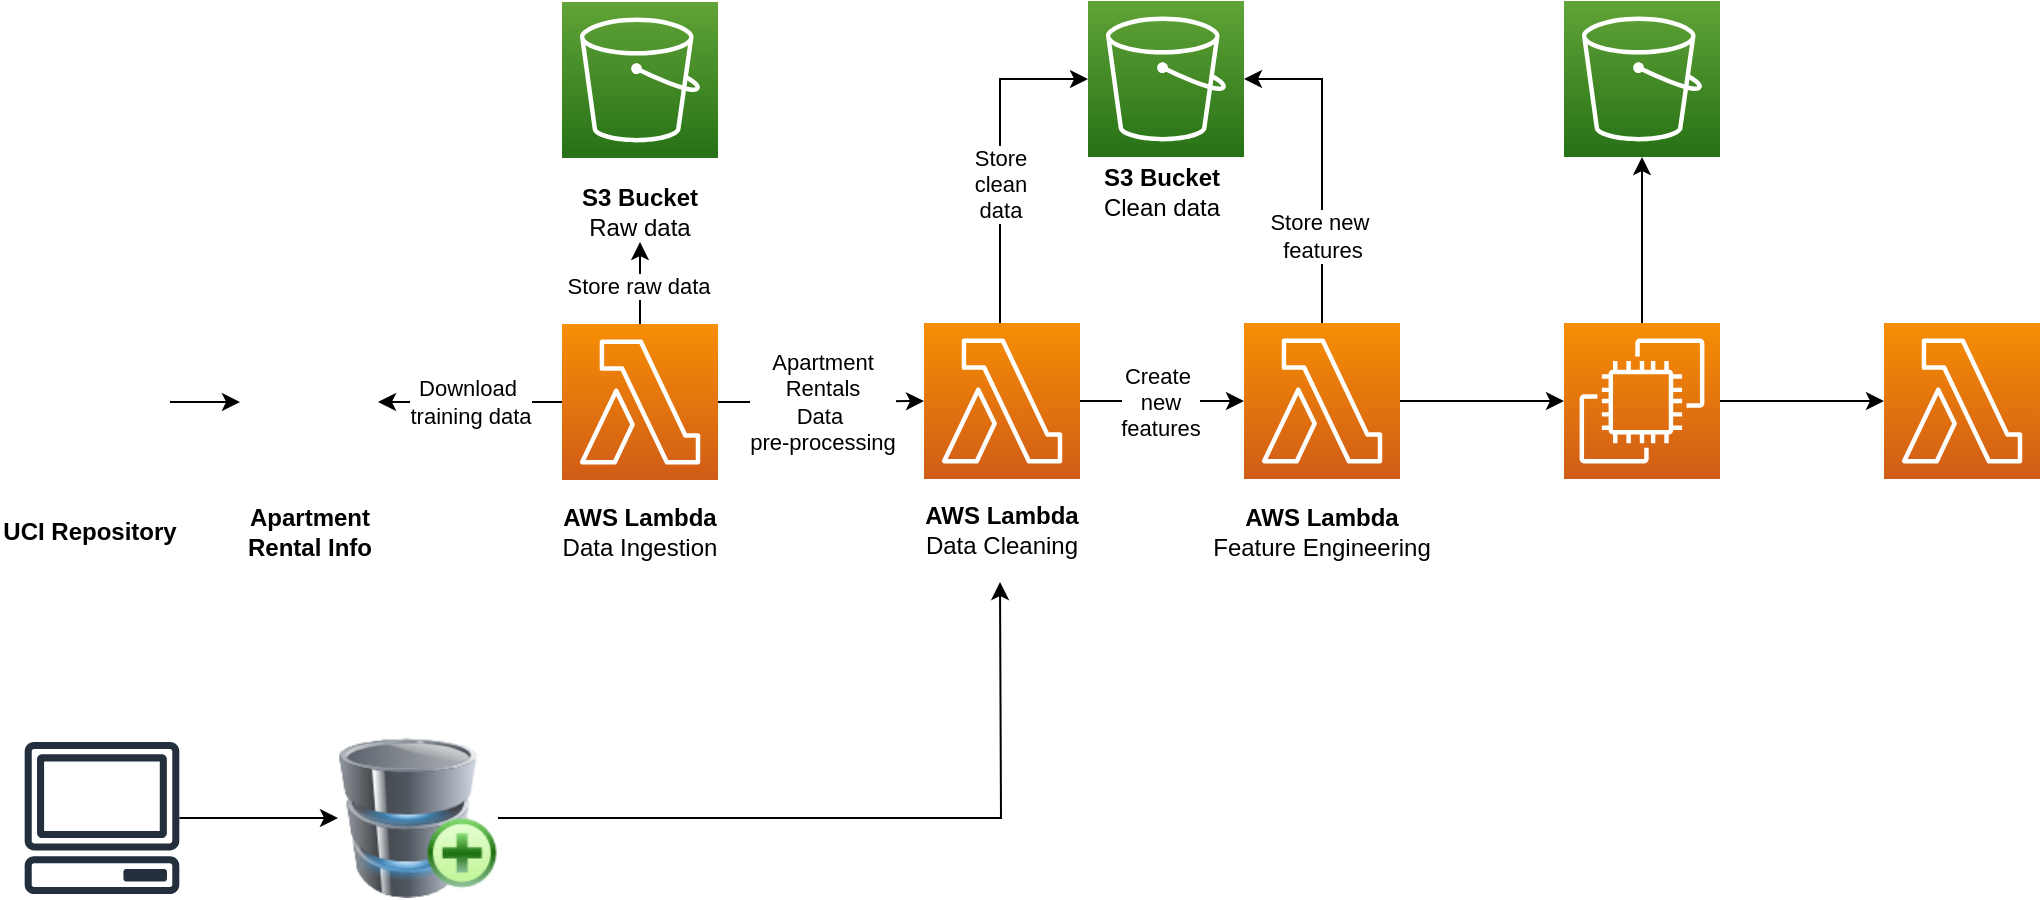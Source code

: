 <mxfile version="21.1.7" type="github">
  <diagram name="Page-1" id="hmHGNrrX6tI8VY92tGdb">
    <mxGraphModel dx="1482" dy="1638" grid="1" gridSize="10" guides="1" tooltips="1" connect="1" arrows="1" fold="1" page="1" pageScale="1" pageWidth="1100" pageHeight="850" math="0" shadow="0">
      <root>
        <mxCell id="0" />
        <mxCell id="1" parent="0" />
        <mxCell id="A8tMPaxrMUeHagMBRMTq-2" value="" style="sketch=0;points=[[0,0,0],[0.25,0,0],[0.5,0,0],[0.75,0,0],[1,0,0],[0,1,0],[0.25,1,0],[0.5,1,0],[0.75,1,0],[1,1,0],[0,0.25,0],[0,0.5,0],[0,0.75,0],[1,0.25,0],[1,0.5,0],[1,0.75,0]];outlineConnect=0;fontColor=#232F3E;gradientColor=#60A337;gradientDirection=north;fillColor=#277116;strokeColor=#ffffff;dashed=0;verticalLabelPosition=bottom;verticalAlign=top;align=center;html=1;fontSize=12;fontStyle=0;aspect=fixed;shape=mxgraph.aws4.resourceIcon;resIcon=mxgraph.aws4.s3;" vertex="1" parent="1">
          <mxGeometry x="321" width="78" height="78" as="geometry" />
        </mxCell>
        <mxCell id="A8tMPaxrMUeHagMBRMTq-7" value="" style="edgeStyle=orthogonalEdgeStyle;rounded=0;orthogonalLoop=1;jettySize=auto;html=1;entryX=0.5;entryY=1;entryDx=0;entryDy=0;" edge="1" parent="1" source="A8tMPaxrMUeHagMBRMTq-3" target="A8tMPaxrMUeHagMBRMTq-35">
          <mxGeometry relative="1" as="geometry" />
        </mxCell>
        <mxCell id="A8tMPaxrMUeHagMBRMTq-39" value="Store raw data" style="edgeLabel;html=1;align=center;verticalAlign=middle;resizable=0;points=[];" vertex="1" connectable="0" parent="A8tMPaxrMUeHagMBRMTq-7">
          <mxGeometry x="-0.049" y="1" relative="1" as="geometry">
            <mxPoint as="offset" />
          </mxGeometry>
        </mxCell>
        <mxCell id="A8tMPaxrMUeHagMBRMTq-11" value="Apartment &lt;br&gt;Rentals&lt;br&gt;Data&amp;nbsp;&lt;br&gt;pre-processing" style="edgeStyle=orthogonalEdgeStyle;rounded=0;orthogonalLoop=1;jettySize=auto;html=1;" edge="1" parent="1" source="A8tMPaxrMUeHagMBRMTq-3" target="A8tMPaxrMUeHagMBRMTq-8">
          <mxGeometry x="0.005" relative="1" as="geometry">
            <mxPoint as="offset" />
          </mxGeometry>
        </mxCell>
        <mxCell id="A8tMPaxrMUeHagMBRMTq-32" value="Download&amp;nbsp;&lt;br&gt;training data" style="edgeStyle=orthogonalEdgeStyle;rounded=0;orthogonalLoop=1;jettySize=auto;html=1;" edge="1" parent="1" source="A8tMPaxrMUeHagMBRMTq-3" target="A8tMPaxrMUeHagMBRMTq-30">
          <mxGeometry relative="1" as="geometry" />
        </mxCell>
        <mxCell id="A8tMPaxrMUeHagMBRMTq-3" value="" style="sketch=0;points=[[0,0,0],[0.25,0,0],[0.5,0,0],[0.75,0,0],[1,0,0],[0,1,0],[0.25,1,0],[0.5,1,0],[0.75,1,0],[1,1,0],[0,0.25,0],[0,0.5,0],[0,0.75,0],[1,0.25,0],[1,0.5,0],[1,0.75,0]];outlineConnect=0;fontColor=#232F3E;gradientColor=#F78E04;gradientDirection=north;fillColor=#D05C17;strokeColor=#ffffff;dashed=0;verticalLabelPosition=bottom;verticalAlign=top;align=center;html=1;fontSize=12;fontStyle=0;aspect=fixed;shape=mxgraph.aws4.resourceIcon;resIcon=mxgraph.aws4.lambda;" vertex="1" parent="1">
          <mxGeometry x="321" y="161" width="78" height="78" as="geometry" />
        </mxCell>
        <mxCell id="A8tMPaxrMUeHagMBRMTq-33" value="" style="edgeStyle=orthogonalEdgeStyle;rounded=0;orthogonalLoop=1;jettySize=auto;html=1;" edge="1" parent="1" source="A8tMPaxrMUeHagMBRMTq-5" target="A8tMPaxrMUeHagMBRMTq-30">
          <mxGeometry relative="1" as="geometry" />
        </mxCell>
        <mxCell id="A8tMPaxrMUeHagMBRMTq-5" value="" style="shape=image;html=1;verticalAlign=top;verticalLabelPosition=bottom;labelBackgroundColor=#ffffff;imageAspect=0;aspect=fixed;image=https://cdn2.iconfinder.com/data/icons/maternity-and-pregnancy-2/512/397_Marketing_page_video_web_website_data_economy_media-128.png" vertex="1" parent="1">
          <mxGeometry x="45" y="160" width="80" height="80" as="geometry" />
        </mxCell>
        <mxCell id="A8tMPaxrMUeHagMBRMTq-12" value="" style="edgeStyle=orthogonalEdgeStyle;rounded=0;orthogonalLoop=1;jettySize=auto;html=1;" edge="1" parent="1" source="A8tMPaxrMUeHagMBRMTq-8" target="A8tMPaxrMUeHagMBRMTq-10">
          <mxGeometry relative="1" as="geometry" />
        </mxCell>
        <mxCell id="A8tMPaxrMUeHagMBRMTq-38" value="Create&amp;nbsp;&lt;br&gt;new&lt;br&gt;features" style="edgeLabel;html=1;align=center;verticalAlign=middle;resizable=0;points=[];" vertex="1" connectable="0" parent="A8tMPaxrMUeHagMBRMTq-12">
          <mxGeometry relative="1" as="geometry">
            <mxPoint x="-1" as="offset" />
          </mxGeometry>
        </mxCell>
        <mxCell id="A8tMPaxrMUeHagMBRMTq-13" value="Store &lt;br&gt;clean &lt;br&gt;data" style="edgeStyle=orthogonalEdgeStyle;rounded=0;orthogonalLoop=1;jettySize=auto;html=1;entryX=0;entryY=0.5;entryDx=0;entryDy=0;entryPerimeter=0;" edge="1" parent="1" source="A8tMPaxrMUeHagMBRMTq-8" target="A8tMPaxrMUeHagMBRMTq-9">
          <mxGeometry x="-0.151" relative="1" as="geometry">
            <Array as="points">
              <mxPoint x="540" y="39" />
            </Array>
            <mxPoint y="1" as="offset" />
          </mxGeometry>
        </mxCell>
        <mxCell id="A8tMPaxrMUeHagMBRMTq-8" value="" style="sketch=0;points=[[0,0,0],[0.25,0,0],[0.5,0,0],[0.75,0,0],[1,0,0],[0,1,0],[0.25,1,0],[0.5,1,0],[0.75,1,0],[1,1,0],[0,0.25,0],[0,0.5,0],[0,0.75,0],[1,0.25,0],[1,0.5,0],[1,0.75,0]];outlineConnect=0;fontColor=#232F3E;gradientColor=#F78E04;gradientDirection=north;fillColor=#D05C17;strokeColor=#ffffff;dashed=0;verticalLabelPosition=bottom;verticalAlign=top;align=center;html=1;fontSize=12;fontStyle=0;aspect=fixed;shape=mxgraph.aws4.resourceIcon;resIcon=mxgraph.aws4.lambda;" vertex="1" parent="1">
          <mxGeometry x="502" y="160.5" width="78" height="78" as="geometry" />
        </mxCell>
        <mxCell id="A8tMPaxrMUeHagMBRMTq-9" value="" style="sketch=0;points=[[0,0,0],[0.25,0,0],[0.5,0,0],[0.75,0,0],[1,0,0],[0,1,0],[0.25,1,0],[0.5,1,0],[0.75,1,0],[1,1,0],[0,0.25,0],[0,0.5,0],[0,0.75,0],[1,0.25,0],[1,0.5,0],[1,0.75,0]];outlineConnect=0;fontColor=#232F3E;gradientColor=#60A337;gradientDirection=north;fillColor=#277116;strokeColor=#ffffff;dashed=0;verticalLabelPosition=bottom;verticalAlign=top;align=center;html=1;fontSize=12;fontStyle=0;aspect=fixed;shape=mxgraph.aws4.resourceIcon;resIcon=mxgraph.aws4.s3;" vertex="1" parent="1">
          <mxGeometry x="584" y="-0.5" width="78" height="78" as="geometry" />
        </mxCell>
        <mxCell id="A8tMPaxrMUeHagMBRMTq-18" value="" style="edgeStyle=orthogonalEdgeStyle;rounded=0;orthogonalLoop=1;jettySize=auto;html=1;" edge="1" parent="1" source="A8tMPaxrMUeHagMBRMTq-10" target="A8tMPaxrMUeHagMBRMTq-17">
          <mxGeometry relative="1" as="geometry" />
        </mxCell>
        <mxCell id="A8tMPaxrMUeHagMBRMTq-19" style="edgeStyle=orthogonalEdgeStyle;rounded=0;orthogonalLoop=1;jettySize=auto;html=1;exitX=0.5;exitY=0;exitDx=0;exitDy=0;exitPerimeter=0;entryX=1;entryY=0.5;entryDx=0;entryDy=0;entryPerimeter=0;" edge="1" parent="1" source="A8tMPaxrMUeHagMBRMTq-10" target="A8tMPaxrMUeHagMBRMTq-9">
          <mxGeometry relative="1" as="geometry" />
        </mxCell>
        <mxCell id="A8tMPaxrMUeHagMBRMTq-40" value="Store new&amp;nbsp;&lt;br&gt;features" style="edgeLabel;html=1;align=center;verticalAlign=middle;resizable=0;points=[];" vertex="1" connectable="0" parent="A8tMPaxrMUeHagMBRMTq-19">
          <mxGeometry x="-0.457" relative="1" as="geometry">
            <mxPoint as="offset" />
          </mxGeometry>
        </mxCell>
        <mxCell id="A8tMPaxrMUeHagMBRMTq-10" value="" style="sketch=0;points=[[0,0,0],[0.25,0,0],[0.5,0,0],[0.75,0,0],[1,0,0],[0,1,0],[0.25,1,0],[0.5,1,0],[0.75,1,0],[1,1,0],[0,0.25,0],[0,0.5,0],[0,0.75,0],[1,0.25,0],[1,0.5,0],[1,0.75,0]];outlineConnect=0;fontColor=#232F3E;gradientColor=#F78E04;gradientDirection=north;fillColor=#D05C17;strokeColor=#ffffff;dashed=0;verticalLabelPosition=bottom;verticalAlign=top;align=center;html=1;fontSize=12;fontStyle=0;aspect=fixed;shape=mxgraph.aws4.resourceIcon;resIcon=mxgraph.aws4.lambda;" vertex="1" parent="1">
          <mxGeometry x="662" y="160.5" width="78" height="78" as="geometry" />
        </mxCell>
        <mxCell id="A8tMPaxrMUeHagMBRMTq-21" value="" style="edgeStyle=orthogonalEdgeStyle;rounded=0;orthogonalLoop=1;jettySize=auto;html=1;" edge="1" parent="1" source="A8tMPaxrMUeHagMBRMTq-17" target="A8tMPaxrMUeHagMBRMTq-20">
          <mxGeometry relative="1" as="geometry" />
        </mxCell>
        <mxCell id="A8tMPaxrMUeHagMBRMTq-27" value="" style="edgeStyle=orthogonalEdgeStyle;rounded=0;orthogonalLoop=1;jettySize=auto;html=1;" edge="1" parent="1" source="A8tMPaxrMUeHagMBRMTq-17" target="A8tMPaxrMUeHagMBRMTq-26">
          <mxGeometry relative="1" as="geometry" />
        </mxCell>
        <mxCell id="A8tMPaxrMUeHagMBRMTq-17" value="" style="sketch=0;points=[[0,0,0],[0.25,0,0],[0.5,0,0],[0.75,0,0],[1,0,0],[0,1,0],[0.25,1,0],[0.5,1,0],[0.75,1,0],[1,1,0],[0,0.25,0],[0,0.5,0],[0,0.75,0],[1,0.25,0],[1,0.5,0],[1,0.75,0]];outlineConnect=0;fontColor=#232F3E;gradientColor=#F78E04;gradientDirection=north;fillColor=#D05C17;strokeColor=#ffffff;dashed=0;verticalLabelPosition=bottom;verticalAlign=top;align=center;html=1;fontSize=12;fontStyle=0;aspect=fixed;shape=mxgraph.aws4.resourceIcon;resIcon=mxgraph.aws4.ec2;" vertex="1" parent="1">
          <mxGeometry x="822" y="160.5" width="78" height="78" as="geometry" />
        </mxCell>
        <mxCell id="A8tMPaxrMUeHagMBRMTq-20" value="" style="sketch=0;points=[[0,0,0],[0.25,0,0],[0.5,0,0],[0.75,0,0],[1,0,0],[0,1,0],[0.25,1,0],[0.5,1,0],[0.75,1,0],[1,1,0],[0,0.25,0],[0,0.5,0],[0,0.75,0],[1,0.25,0],[1,0.5,0],[1,0.75,0]];outlineConnect=0;fontColor=#232F3E;gradientColor=#60A337;gradientDirection=north;fillColor=#277116;strokeColor=#ffffff;dashed=0;verticalLabelPosition=bottom;verticalAlign=top;align=center;html=1;fontSize=12;fontStyle=0;aspect=fixed;shape=mxgraph.aws4.resourceIcon;resIcon=mxgraph.aws4.s3;" vertex="1" parent="1">
          <mxGeometry x="822" y="-0.5" width="78" height="78" as="geometry" />
        </mxCell>
        <mxCell id="A8tMPaxrMUeHagMBRMTq-24" value="" style="edgeStyle=orthogonalEdgeStyle;rounded=0;orthogonalLoop=1;jettySize=auto;html=1;" edge="1" parent="1" source="A8tMPaxrMUeHagMBRMTq-22" target="A8tMPaxrMUeHagMBRMTq-23">
          <mxGeometry relative="1" as="geometry" />
        </mxCell>
        <mxCell id="A8tMPaxrMUeHagMBRMTq-22" value="" style="sketch=0;outlineConnect=0;fontColor=#232F3E;gradientColor=none;fillColor=#232F3D;strokeColor=none;dashed=0;verticalLabelPosition=bottom;verticalAlign=top;align=center;html=1;fontSize=12;fontStyle=0;aspect=fixed;pointerEvents=1;shape=mxgraph.aws4.client;" vertex="1" parent="1">
          <mxGeometry x="52" y="370" width="78" height="76" as="geometry" />
        </mxCell>
        <mxCell id="A8tMPaxrMUeHagMBRMTq-25" style="edgeStyle=orthogonalEdgeStyle;rounded=0;orthogonalLoop=1;jettySize=auto;html=1;" edge="1" parent="1" source="A8tMPaxrMUeHagMBRMTq-23">
          <mxGeometry relative="1" as="geometry">
            <mxPoint x="540" y="290" as="targetPoint" />
          </mxGeometry>
        </mxCell>
        <mxCell id="A8tMPaxrMUeHagMBRMTq-23" value="" style="image;html=1;image=img/lib/clip_art/computers/Database_Add_128x128.png" vertex="1" parent="1">
          <mxGeometry x="209" y="368" width="80" height="80" as="geometry" />
        </mxCell>
        <mxCell id="A8tMPaxrMUeHagMBRMTq-26" value="" style="sketch=0;points=[[0,0,0],[0.25,0,0],[0.5,0,0],[0.75,0,0],[1,0,0],[0,1,0],[0.25,1,0],[0.5,1,0],[0.75,1,0],[1,1,0],[0,0.25,0],[0,0.5,0],[0,0.75,0],[1,0.25,0],[1,0.5,0],[1,0.75,0]];outlineConnect=0;fontColor=#232F3E;gradientColor=#F78E04;gradientDirection=north;fillColor=#D05C17;strokeColor=#ffffff;dashed=0;verticalLabelPosition=bottom;verticalAlign=top;align=center;html=1;fontSize=12;fontStyle=0;aspect=fixed;shape=mxgraph.aws4.resourceIcon;resIcon=mxgraph.aws4.lambda;" vertex="1" parent="1">
          <mxGeometry x="982" y="160.5" width="78" height="78" as="geometry" />
        </mxCell>
        <mxCell id="A8tMPaxrMUeHagMBRMTq-28" value="&lt;b&gt;UCI Repository&lt;/b&gt;" style="text;html=1;strokeColor=none;fillColor=none;align=center;verticalAlign=middle;whiteSpace=wrap;rounded=0;" vertex="1" parent="1">
          <mxGeometry x="40" y="249.5" width="90" height="30" as="geometry" />
        </mxCell>
        <mxCell id="A8tMPaxrMUeHagMBRMTq-29" value="&lt;b&gt;AWS Lambda&lt;/b&gt;&lt;br&gt;Data Ingestion" style="text;html=1;strokeColor=none;fillColor=none;align=center;verticalAlign=middle;whiteSpace=wrap;rounded=0;" vertex="1" parent="1">
          <mxGeometry x="319" y="250" width="82" height="30" as="geometry" />
        </mxCell>
        <mxCell id="A8tMPaxrMUeHagMBRMTq-30" value="" style="shape=image;html=1;verticalAlign=top;verticalLabelPosition=bottom;labelBackgroundColor=#ffffff;imageAspect=0;aspect=fixed;image=https://cdn1.iconfinder.com/data/icons/bootstrap-vol-3/16/filetype-csv-128.png" vertex="1" parent="1">
          <mxGeometry x="160" y="165.5" width="69" height="69" as="geometry" />
        </mxCell>
        <mxCell id="A8tMPaxrMUeHagMBRMTq-31" value="&lt;b&gt;Apartment Rental Info&lt;/b&gt;" style="text;html=1;strokeColor=none;fillColor=none;align=center;verticalAlign=middle;whiteSpace=wrap;rounded=0;" vertex="1" parent="1">
          <mxGeometry x="153.5" y="249.5" width="82" height="30" as="geometry" />
        </mxCell>
        <mxCell id="A8tMPaxrMUeHagMBRMTq-34" value="&lt;b&gt;AWS Lambda&lt;/b&gt;&lt;br&gt;Data Cleaning" style="text;html=1;strokeColor=none;fillColor=none;align=center;verticalAlign=middle;whiteSpace=wrap;rounded=0;" vertex="1" parent="1">
          <mxGeometry x="500" y="249" width="82" height="30" as="geometry" />
        </mxCell>
        <mxCell id="A8tMPaxrMUeHagMBRMTq-35" value="&lt;b&gt;S3 Bucket&lt;/b&gt;&lt;br&gt;Raw data" style="text;html=1;strokeColor=none;fillColor=none;align=center;verticalAlign=middle;whiteSpace=wrap;rounded=0;" vertex="1" parent="1">
          <mxGeometry x="319" y="90" width="82" height="30" as="geometry" />
        </mxCell>
        <mxCell id="A8tMPaxrMUeHagMBRMTq-36" value="&lt;b&gt;S3 Bucket&lt;/b&gt;&lt;br&gt;Clean data" style="text;html=1;strokeColor=none;fillColor=none;align=center;verticalAlign=middle;whiteSpace=wrap;rounded=0;" vertex="1" parent="1">
          <mxGeometry x="580" y="90" width="82" height="10" as="geometry" />
        </mxCell>
        <mxCell id="A8tMPaxrMUeHagMBRMTq-37" value="&lt;b&gt;AWS Lambda&lt;/b&gt;&lt;br&gt;Feature Engineering" style="text;html=1;strokeColor=none;fillColor=none;align=center;verticalAlign=middle;whiteSpace=wrap;rounded=0;" vertex="1" parent="1">
          <mxGeometry x="641" y="250" width="120" height="30" as="geometry" />
        </mxCell>
      </root>
    </mxGraphModel>
  </diagram>
</mxfile>
